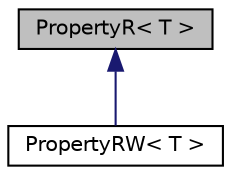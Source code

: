 digraph "PropertyR&lt; T &gt;"
{
 // INTERACTIVE_SVG=YES
 // LATEX_PDF_SIZE
  edge [fontname="Helvetica",fontsize="10",labelfontname="Helvetica",labelfontsize="10"];
  node [fontname="Helvetica",fontsize="10",shape=record];
  Node1 [label="PropertyR\< T \>",height=0.2,width=0.4,color="black", fillcolor="grey75", style="filled", fontcolor="black",tooltip="utility class to emulate the read only Property functionality of .NET"];
  Node1 -> Node2 [dir="back",color="midnightblue",fontsize="10",style="solid",fontname="Helvetica"];
  Node2 [label="PropertyRW\< T \>",height=0.2,width=0.4,color="black", fillcolor="white", style="filled",URL="$struct_property_r_w.html",tooltip="utility class to emulate the Property functionality of .NET"];
}
